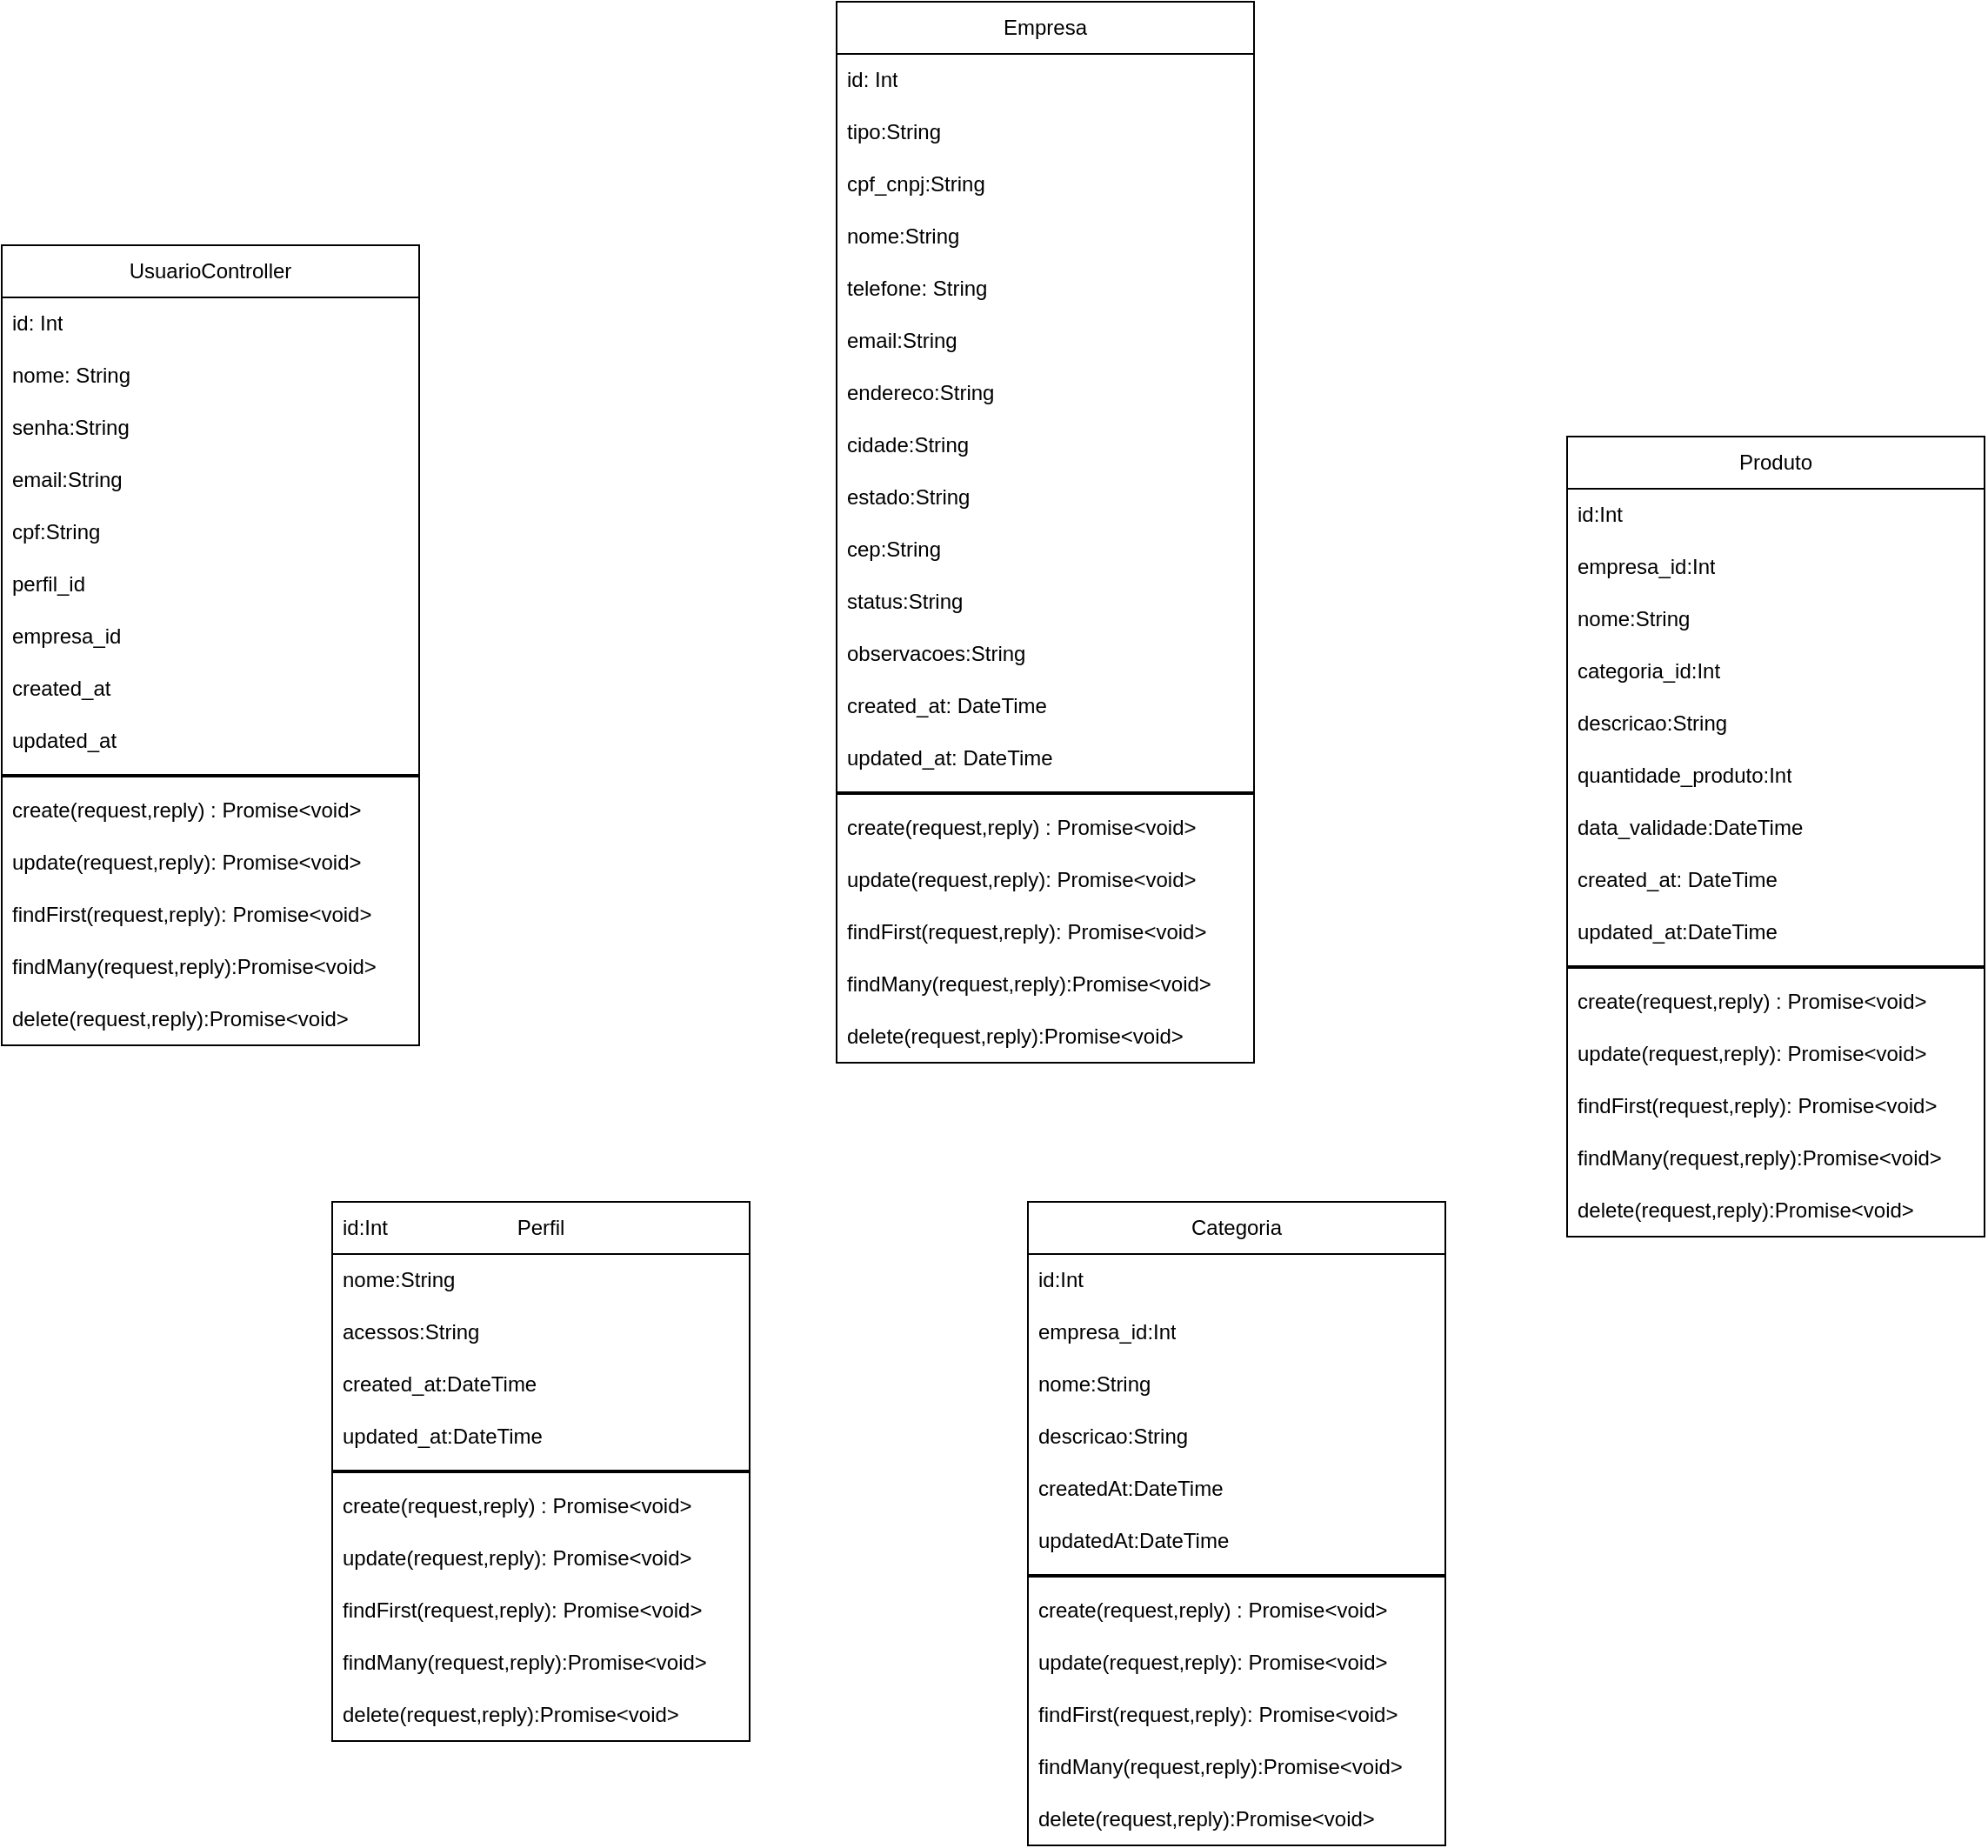 <mxfile>
    <diagram id="lKPcKKC4JBqELyJKfojN" name="Page-1">
        <mxGraphModel dx="2520" dy="2052" grid="1" gridSize="10" guides="1" tooltips="1" connect="1" arrows="1" fold="1" page="1" pageScale="1" pageWidth="850" pageHeight="1100" math="0" shadow="0">
            <root>
                <mxCell id="0"/>
                <mxCell id="1" parent="0"/>
                <mxCell id="35" value="Categoria" style="swimlane;fontStyle=0;childLayout=stackLayout;horizontal=1;startSize=30;horizontalStack=0;resizeParent=1;resizeParentMax=0;resizeLast=0;collapsible=1;marginBottom=0;whiteSpace=wrap;html=1;" vertex="1" parent="1">
                    <mxGeometry x="400" y="270" width="240" height="370" as="geometry"/>
                </mxCell>
                <mxCell id="106" value="id:Int" style="text;strokeColor=none;fillColor=none;align=left;verticalAlign=middle;spacingLeft=4;spacingRight=4;overflow=hidden;points=[[0,0.5],[1,0.5]];portConstraint=eastwest;rotatable=0;whiteSpace=wrap;html=1;fontSize=12;" vertex="1" parent="35">
                    <mxGeometry y="30" width="240" height="30" as="geometry"/>
                </mxCell>
                <mxCell id="112" value="empresa_id:Int" style="text;strokeColor=none;fillColor=none;align=left;verticalAlign=middle;spacingLeft=4;spacingRight=4;overflow=hidden;points=[[0,0.5],[1,0.5]];portConstraint=eastwest;rotatable=0;whiteSpace=wrap;html=1;fontSize=12;" vertex="1" parent="35">
                    <mxGeometry y="60" width="240" height="30" as="geometry"/>
                </mxCell>
                <mxCell id="114" value="nome:String" style="text;strokeColor=none;fillColor=none;align=left;verticalAlign=middle;spacingLeft=4;spacingRight=4;overflow=hidden;points=[[0,0.5],[1,0.5]];portConstraint=eastwest;rotatable=0;whiteSpace=wrap;html=1;fontSize=12;" vertex="1" parent="35">
                    <mxGeometry y="90" width="240" height="30" as="geometry"/>
                </mxCell>
                <mxCell id="115" value="descricao:String" style="text;strokeColor=none;fillColor=none;align=left;verticalAlign=middle;spacingLeft=4;spacingRight=4;overflow=hidden;points=[[0,0.5],[1,0.5]];portConstraint=eastwest;rotatable=0;whiteSpace=wrap;html=1;fontSize=12;" vertex="1" parent="35">
                    <mxGeometry y="120" width="240" height="30" as="geometry"/>
                </mxCell>
                <mxCell id="113" value="createdAt:DateTime" style="text;strokeColor=none;fillColor=none;align=left;verticalAlign=middle;spacingLeft=4;spacingRight=4;overflow=hidden;points=[[0,0.5],[1,0.5]];portConstraint=eastwest;rotatable=0;whiteSpace=wrap;html=1;fontSize=12;" vertex="1" parent="35">
                    <mxGeometry y="150" width="240" height="30" as="geometry"/>
                </mxCell>
                <mxCell id="111" value="updatedAt:DateTime" style="text;strokeColor=none;fillColor=none;align=left;verticalAlign=middle;spacingLeft=4;spacingRight=4;overflow=hidden;points=[[0,0.5],[1,0.5]];portConstraint=eastwest;rotatable=0;whiteSpace=wrap;html=1;fontSize=12;" vertex="1" parent="35">
                    <mxGeometry y="180" width="240" height="30" as="geometry"/>
                </mxCell>
                <mxCell id="107" value="" style="line;strokeWidth=2;html=1;fontSize=12;" vertex="1" parent="35">
                    <mxGeometry y="210" width="240" height="10" as="geometry"/>
                </mxCell>
                <mxCell id="36" value="create(request,reply) : Promise&amp;lt;void&amp;gt;" style="text;strokeColor=none;fillColor=none;align=left;verticalAlign=middle;spacingLeft=4;spacingRight=4;overflow=hidden;points=[[0,0.5],[1,0.5]];portConstraint=eastwest;rotatable=0;whiteSpace=wrap;html=1;" vertex="1" parent="35">
                    <mxGeometry y="220" width="240" height="30" as="geometry"/>
                </mxCell>
                <mxCell id="37" value="update(request,reply): Promise&amp;lt;void&amp;gt;" style="text;strokeColor=none;fillColor=none;align=left;verticalAlign=middle;spacingLeft=4;spacingRight=4;overflow=hidden;points=[[0,0.5],[1,0.5]];portConstraint=eastwest;rotatable=0;whiteSpace=wrap;html=1;" vertex="1" parent="35">
                    <mxGeometry y="250" width="240" height="30" as="geometry"/>
                </mxCell>
                <mxCell id="38" value="findFirst(request,reply): Promise&amp;lt;void&amp;gt;" style="text;strokeColor=none;fillColor=none;align=left;verticalAlign=middle;spacingLeft=4;spacingRight=4;overflow=hidden;points=[[0,0.5],[1,0.5]];portConstraint=eastwest;rotatable=0;whiteSpace=wrap;html=1;" vertex="1" parent="35">
                    <mxGeometry y="280" width="240" height="30" as="geometry"/>
                </mxCell>
                <mxCell id="39" value="findMany(request,reply):Promise&amp;lt;void&amp;gt;" style="text;strokeColor=none;fillColor=none;align=left;verticalAlign=middle;spacingLeft=4;spacingRight=4;overflow=hidden;points=[[0,0.5],[1,0.5]];portConstraint=eastwest;rotatable=0;whiteSpace=wrap;html=1;" vertex="1" parent="35">
                    <mxGeometry y="310" width="240" height="30" as="geometry"/>
                </mxCell>
                <mxCell id="105" value="delete(request,reply):Promise&amp;lt;void&amp;gt;" style="text;strokeColor=none;fillColor=none;align=left;verticalAlign=middle;spacingLeft=4;spacingRight=4;overflow=hidden;points=[[0,0.5],[1,0.5]];portConstraint=eastwest;rotatable=0;whiteSpace=wrap;html=1;" vertex="1" parent="35">
                    <mxGeometry y="340" width="240" height="30" as="geometry"/>
                </mxCell>
                <mxCell id="40" value="Perfil" style="swimlane;fontStyle=0;childLayout=stackLayout;horizontal=1;startSize=30;horizontalStack=0;resizeParent=1;resizeParentMax=0;resizeLast=0;collapsible=1;marginBottom=0;whiteSpace=wrap;html=1;" vertex="1" parent="1">
                    <mxGeometry y="270" width="240" height="310" as="geometry"/>
                </mxCell>
                <mxCell id="99" value="nome:String" style="text;strokeColor=none;fillColor=none;align=left;verticalAlign=middle;spacingLeft=4;spacingRight=4;overflow=hidden;points=[[0,0.5],[1,0.5]];portConstraint=eastwest;rotatable=0;whiteSpace=wrap;html=1;fontSize=12;" vertex="1" parent="40">
                    <mxGeometry y="30" width="240" height="30" as="geometry"/>
                </mxCell>
                <mxCell id="100" value="acessos:String" style="text;strokeColor=none;fillColor=none;align=left;verticalAlign=middle;spacingLeft=4;spacingRight=4;overflow=hidden;points=[[0,0.5],[1,0.5]];portConstraint=eastwest;rotatable=0;whiteSpace=wrap;html=1;fontSize=12;" vertex="1" parent="40">
                    <mxGeometry y="60" width="240" height="30" as="geometry"/>
                </mxCell>
                <mxCell id="101" value="created_at:DateTime" style="text;strokeColor=none;fillColor=none;align=left;verticalAlign=middle;spacingLeft=4;spacingRight=4;overflow=hidden;points=[[0,0.5],[1,0.5]];portConstraint=eastwest;rotatable=0;whiteSpace=wrap;html=1;fontSize=12;" vertex="1" parent="40">
                    <mxGeometry y="90" width="240" height="30" as="geometry"/>
                </mxCell>
                <mxCell id="98" value="updated_at:DateTime" style="text;strokeColor=none;fillColor=none;align=left;verticalAlign=middle;spacingLeft=4;spacingRight=4;overflow=hidden;points=[[0,0.5],[1,0.5]];portConstraint=eastwest;rotatable=0;whiteSpace=wrap;html=1;fontSize=12;" vertex="1" parent="40">
                    <mxGeometry y="120" width="240" height="30" as="geometry"/>
                </mxCell>
                <mxCell id="96" value="" style="line;strokeWidth=2;html=1;fontSize=12;" vertex="1" parent="40">
                    <mxGeometry y="150" width="240" height="10" as="geometry"/>
                </mxCell>
                <mxCell id="41" value="create(request,reply) : Promise&amp;lt;void&amp;gt;" style="text;strokeColor=none;fillColor=none;align=left;verticalAlign=middle;spacingLeft=4;spacingRight=4;overflow=hidden;points=[[0,0.5],[1,0.5]];portConstraint=eastwest;rotatable=0;whiteSpace=wrap;html=1;" vertex="1" parent="40">
                    <mxGeometry y="160" width="240" height="30" as="geometry"/>
                </mxCell>
                <mxCell id="42" value="update(request,reply): Promise&amp;lt;void&amp;gt;" style="text;strokeColor=none;fillColor=none;align=left;verticalAlign=middle;spacingLeft=4;spacingRight=4;overflow=hidden;points=[[0,0.5],[1,0.5]];portConstraint=eastwest;rotatable=0;whiteSpace=wrap;html=1;" vertex="1" parent="40">
                    <mxGeometry y="190" width="240" height="30" as="geometry"/>
                </mxCell>
                <mxCell id="43" value="findFirst(request,reply): Promise&amp;lt;void&amp;gt;" style="text;strokeColor=none;fillColor=none;align=left;verticalAlign=middle;spacingLeft=4;spacingRight=4;overflow=hidden;points=[[0,0.5],[1,0.5]];portConstraint=eastwest;rotatable=0;whiteSpace=wrap;html=1;" vertex="1" parent="40">
                    <mxGeometry y="220" width="240" height="30" as="geometry"/>
                </mxCell>
                <mxCell id="102" value="findMany(request,reply):Promise&amp;lt;void&amp;gt;" style="text;strokeColor=none;fillColor=none;align=left;verticalAlign=middle;spacingLeft=4;spacingRight=4;overflow=hidden;points=[[0,0.5],[1,0.5]];portConstraint=eastwest;rotatable=0;whiteSpace=wrap;html=1;" vertex="1" parent="40">
                    <mxGeometry y="250" width="240" height="30" as="geometry"/>
                </mxCell>
                <mxCell id="104" value="delete(request,reply):Promise&amp;lt;void&amp;gt;" style="text;strokeColor=none;fillColor=none;align=left;verticalAlign=middle;spacingLeft=4;spacingRight=4;overflow=hidden;points=[[0,0.5],[1,0.5]];portConstraint=eastwest;rotatable=0;whiteSpace=wrap;html=1;" vertex="1" parent="40">
                    <mxGeometry y="280" width="240" height="30" as="geometry"/>
                </mxCell>
                <mxCell id="45" value="Empresa" style="swimlane;fontStyle=0;childLayout=stackLayout;horizontal=1;startSize=30;horizontalStack=0;resizeParent=1;resizeParentMax=0;resizeLast=0;collapsible=1;marginBottom=0;whiteSpace=wrap;html=1;" vertex="1" parent="1">
                    <mxGeometry x="290" y="-420" width="240" height="610" as="geometry"/>
                </mxCell>
                <mxCell id="63" value="id: Int" style="text;strokeColor=none;fillColor=none;align=left;verticalAlign=middle;spacingLeft=4;spacingRight=4;overflow=hidden;points=[[0,0.5],[1,0.5]];portConstraint=eastwest;rotatable=0;whiteSpace=wrap;html=1;fontSize=12;" vertex="1" parent="45">
                    <mxGeometry y="30" width="240" height="30" as="geometry"/>
                </mxCell>
                <mxCell id="65" value="tipo:String" style="text;strokeColor=none;fillColor=none;align=left;verticalAlign=middle;spacingLeft=4;spacingRight=4;overflow=hidden;points=[[0,0.5],[1,0.5]];portConstraint=eastwest;rotatable=0;whiteSpace=wrap;html=1;fontSize=12;" vertex="1" parent="45">
                    <mxGeometry y="60" width="240" height="30" as="geometry"/>
                </mxCell>
                <mxCell id="64" value="cpf_cnpj:String" style="text;strokeColor=none;fillColor=none;align=left;verticalAlign=middle;spacingLeft=4;spacingRight=4;overflow=hidden;points=[[0,0.5],[1,0.5]];portConstraint=eastwest;rotatable=0;whiteSpace=wrap;html=1;fontSize=12;" vertex="1" parent="45">
                    <mxGeometry y="90" width="240" height="30" as="geometry"/>
                </mxCell>
                <mxCell id="75" value="nome:String" style="text;strokeColor=none;fillColor=none;align=left;verticalAlign=middle;spacingLeft=4;spacingRight=4;overflow=hidden;points=[[0,0.5],[1,0.5]];portConstraint=eastwest;rotatable=0;whiteSpace=wrap;html=1;fontSize=12;" vertex="1" parent="45">
                    <mxGeometry y="120" width="240" height="30" as="geometry"/>
                </mxCell>
                <mxCell id="74" value="telefone: String" style="text;strokeColor=none;fillColor=none;align=left;verticalAlign=middle;spacingLeft=4;spacingRight=4;overflow=hidden;points=[[0,0.5],[1,0.5]];portConstraint=eastwest;rotatable=0;whiteSpace=wrap;html=1;fontSize=12;" vertex="1" parent="45">
                    <mxGeometry y="150" width="240" height="30" as="geometry"/>
                </mxCell>
                <mxCell id="73" value="email:String" style="text;strokeColor=none;fillColor=none;align=left;verticalAlign=middle;spacingLeft=4;spacingRight=4;overflow=hidden;points=[[0,0.5],[1,0.5]];portConstraint=eastwest;rotatable=0;whiteSpace=wrap;html=1;fontSize=12;" vertex="1" parent="45">
                    <mxGeometry y="180" width="240" height="30" as="geometry"/>
                </mxCell>
                <mxCell id="72" value="endereco:String" style="text;strokeColor=none;fillColor=none;align=left;verticalAlign=middle;spacingLeft=4;spacingRight=4;overflow=hidden;points=[[0,0.5],[1,0.5]];portConstraint=eastwest;rotatable=0;whiteSpace=wrap;html=1;fontSize=12;" vertex="1" parent="45">
                    <mxGeometry y="210" width="240" height="30" as="geometry"/>
                </mxCell>
                <mxCell id="82" value="cidade:String" style="text;strokeColor=none;fillColor=none;align=left;verticalAlign=middle;spacingLeft=4;spacingRight=4;overflow=hidden;points=[[0,0.5],[1,0.5]];portConstraint=eastwest;rotatable=0;whiteSpace=wrap;html=1;fontSize=12;" vertex="1" parent="45">
                    <mxGeometry y="240" width="240" height="30" as="geometry"/>
                </mxCell>
                <mxCell id="78" value="estado:String" style="text;strokeColor=none;fillColor=none;align=left;verticalAlign=middle;spacingLeft=4;spacingRight=4;overflow=hidden;points=[[0,0.5],[1,0.5]];portConstraint=eastwest;rotatable=0;whiteSpace=wrap;html=1;fontSize=12;" vertex="1" parent="45">
                    <mxGeometry y="270" width="240" height="30" as="geometry"/>
                </mxCell>
                <mxCell id="77" value="cep:String" style="text;strokeColor=none;fillColor=none;align=left;verticalAlign=middle;spacingLeft=4;spacingRight=4;overflow=hidden;points=[[0,0.5],[1,0.5]];portConstraint=eastwest;rotatable=0;whiteSpace=wrap;html=1;fontSize=12;" vertex="1" parent="45">
                    <mxGeometry y="300" width="240" height="30" as="geometry"/>
                </mxCell>
                <mxCell id="79" value="status:String" style="text;strokeColor=none;fillColor=none;align=left;verticalAlign=middle;spacingLeft=4;spacingRight=4;overflow=hidden;points=[[0,0.5],[1,0.5]];portConstraint=eastwest;rotatable=0;whiteSpace=wrap;html=1;fontSize=12;" vertex="1" parent="45">
                    <mxGeometry y="330" width="240" height="30" as="geometry"/>
                </mxCell>
                <mxCell id="76" value="observacoes:String" style="text;strokeColor=none;fillColor=none;align=left;verticalAlign=middle;spacingLeft=4;spacingRight=4;overflow=hidden;points=[[0,0.5],[1,0.5]];portConstraint=eastwest;rotatable=0;whiteSpace=wrap;html=1;fontSize=12;" vertex="1" parent="45">
                    <mxGeometry y="360" width="240" height="30" as="geometry"/>
                </mxCell>
                <mxCell id="80" value="created_at: DateTime" style="text;strokeColor=none;fillColor=none;align=left;verticalAlign=middle;spacingLeft=4;spacingRight=4;overflow=hidden;points=[[0,0.5],[1,0.5]];portConstraint=eastwest;rotatable=0;whiteSpace=wrap;html=1;fontSize=12;" vertex="1" parent="45">
                    <mxGeometry y="390" width="240" height="30" as="geometry"/>
                </mxCell>
                <mxCell id="81" value="updated_at: DateTime" style="text;strokeColor=none;fillColor=none;align=left;verticalAlign=middle;spacingLeft=4;spacingRight=4;overflow=hidden;points=[[0,0.5],[1,0.5]];portConstraint=eastwest;rotatable=0;whiteSpace=wrap;html=1;fontSize=12;" vertex="1" parent="45">
                    <mxGeometry y="420" width="240" height="30" as="geometry"/>
                </mxCell>
                <mxCell id="70" value="" style="line;strokeWidth=2;html=1;fontSize=12;" vertex="1" parent="45">
                    <mxGeometry y="450" width="240" height="10" as="geometry"/>
                </mxCell>
                <mxCell id="46" value="create(request,reply) : Promise&amp;lt;void&amp;gt;" style="text;strokeColor=none;fillColor=none;align=left;verticalAlign=middle;spacingLeft=4;spacingRight=4;overflow=hidden;points=[[0,0.5],[1,0.5]];portConstraint=eastwest;rotatable=0;whiteSpace=wrap;html=1;" vertex="1" parent="45">
                    <mxGeometry y="460" width="240" height="30" as="geometry"/>
                </mxCell>
                <mxCell id="47" value="update(request,reply): Promise&amp;lt;void&amp;gt;" style="text;strokeColor=none;fillColor=none;align=left;verticalAlign=middle;spacingLeft=4;spacingRight=4;overflow=hidden;points=[[0,0.5],[1,0.5]];portConstraint=eastwest;rotatable=0;whiteSpace=wrap;html=1;" vertex="1" parent="45">
                    <mxGeometry y="490" width="240" height="30" as="geometry"/>
                </mxCell>
                <mxCell id="48" value="findFirst(request,reply): Promise&amp;lt;void&amp;gt;" style="text;strokeColor=none;fillColor=none;align=left;verticalAlign=middle;spacingLeft=4;spacingRight=4;overflow=hidden;points=[[0,0.5],[1,0.5]];portConstraint=eastwest;rotatable=0;whiteSpace=wrap;html=1;" vertex="1" parent="45">
                    <mxGeometry y="520" width="240" height="30" as="geometry"/>
                </mxCell>
                <mxCell id="86" value="findMany(request,reply):Promise&amp;lt;void&amp;gt;" style="text;strokeColor=none;fillColor=none;align=left;verticalAlign=middle;spacingLeft=4;spacingRight=4;overflow=hidden;points=[[0,0.5],[1,0.5]];portConstraint=eastwest;rotatable=0;whiteSpace=wrap;html=1;" vertex="1" parent="45">
                    <mxGeometry y="550" width="240" height="30" as="geometry"/>
                </mxCell>
                <mxCell id="49" value="delete(request,reply):Promise&amp;lt;void&amp;gt;" style="text;strokeColor=none;fillColor=none;align=left;verticalAlign=middle;spacingLeft=4;spacingRight=4;overflow=hidden;points=[[0,0.5],[1,0.5]];portConstraint=eastwest;rotatable=0;whiteSpace=wrap;html=1;" vertex="1" parent="45">
                    <mxGeometry y="580" width="240" height="30" as="geometry"/>
                </mxCell>
                <mxCell id="52" value="Produto" style="swimlane;fontStyle=0;childLayout=stackLayout;horizontal=1;startSize=30;horizontalStack=0;resizeParent=1;resizeParentMax=0;resizeLast=0;collapsible=1;marginBottom=0;whiteSpace=wrap;html=1;" vertex="1" parent="1">
                    <mxGeometry x="710" y="-170" width="240" height="460" as="geometry"/>
                </mxCell>
                <mxCell id="109" value="id:Int" style="text;strokeColor=none;fillColor=none;align=left;verticalAlign=middle;spacingLeft=4;spacingRight=4;overflow=hidden;points=[[0,0.5],[1,0.5]];portConstraint=eastwest;rotatable=0;whiteSpace=wrap;html=1;fontSize=12;" vertex="1" parent="52">
                    <mxGeometry y="30" width="240" height="30" as="geometry"/>
                </mxCell>
                <mxCell id="117" value="empresa_id:Int" style="text;strokeColor=none;fillColor=none;align=left;verticalAlign=middle;spacingLeft=4;spacingRight=4;overflow=hidden;points=[[0,0.5],[1,0.5]];portConstraint=eastwest;rotatable=0;whiteSpace=wrap;html=1;fontSize=12;" vertex="1" parent="52">
                    <mxGeometry y="60" width="240" height="30" as="geometry"/>
                </mxCell>
                <mxCell id="116" value="nome:String" style="text;strokeColor=none;fillColor=none;align=left;verticalAlign=middle;spacingLeft=4;spacingRight=4;overflow=hidden;points=[[0,0.5],[1,0.5]];portConstraint=eastwest;rotatable=0;whiteSpace=wrap;html=1;fontSize=12;" vertex="1" parent="52">
                    <mxGeometry y="90" width="240" height="30" as="geometry"/>
                </mxCell>
                <mxCell id="121" value="categoria_id:Int" style="text;strokeColor=none;fillColor=none;align=left;verticalAlign=middle;spacingLeft=4;spacingRight=4;overflow=hidden;points=[[0,0.5],[1,0.5]];portConstraint=eastwest;rotatable=0;whiteSpace=wrap;html=1;fontSize=12;" vertex="1" parent="52">
                    <mxGeometry y="120" width="240" height="30" as="geometry"/>
                </mxCell>
                <mxCell id="123" value="descricao:String" style="text;strokeColor=none;fillColor=none;align=left;verticalAlign=middle;spacingLeft=4;spacingRight=4;overflow=hidden;points=[[0,0.5],[1,0.5]];portConstraint=eastwest;rotatable=0;whiteSpace=wrap;html=1;fontSize=12;" vertex="1" parent="52">
                    <mxGeometry y="150" width="240" height="30" as="geometry"/>
                </mxCell>
                <mxCell id="122" value="quantidade_produto:Int" style="text;strokeColor=none;fillColor=none;align=left;verticalAlign=middle;spacingLeft=4;spacingRight=4;overflow=hidden;points=[[0,0.5],[1,0.5]];portConstraint=eastwest;rotatable=0;whiteSpace=wrap;html=1;fontSize=12;" vertex="1" parent="52">
                    <mxGeometry y="180" width="240" height="30" as="geometry"/>
                </mxCell>
                <mxCell id="120" value="data_validade:DateTime" style="text;strokeColor=none;fillColor=none;align=left;verticalAlign=middle;spacingLeft=4;spacingRight=4;overflow=hidden;points=[[0,0.5],[1,0.5]];portConstraint=eastwest;rotatable=0;whiteSpace=wrap;html=1;fontSize=12;" vertex="1" parent="52">
                    <mxGeometry y="210" width="240" height="30" as="geometry"/>
                </mxCell>
                <mxCell id="118" value="created_at: DateTime" style="text;strokeColor=none;fillColor=none;align=left;verticalAlign=middle;spacingLeft=4;spacingRight=4;overflow=hidden;points=[[0,0.5],[1,0.5]];portConstraint=eastwest;rotatable=0;whiteSpace=wrap;html=1;fontSize=12;" vertex="1" parent="52">
                    <mxGeometry y="240" width="240" height="30" as="geometry"/>
                </mxCell>
                <mxCell id="119" value="updated_at:DateTime" style="text;strokeColor=none;fillColor=none;align=left;verticalAlign=middle;spacingLeft=4;spacingRight=4;overflow=hidden;points=[[0,0.5],[1,0.5]];portConstraint=eastwest;rotatable=0;whiteSpace=wrap;html=1;fontSize=12;" vertex="1" parent="52">
                    <mxGeometry y="270" width="240" height="30" as="geometry"/>
                </mxCell>
                <mxCell id="110" value="" style="line;strokeWidth=2;html=1;fontSize=12;" vertex="1" parent="52">
                    <mxGeometry y="300" width="240" height="10" as="geometry"/>
                </mxCell>
                <mxCell id="53" value="create(request,reply) : Promise&amp;lt;void&amp;gt;" style="text;strokeColor=none;fillColor=none;align=left;verticalAlign=middle;spacingLeft=4;spacingRight=4;overflow=hidden;points=[[0,0.5],[1,0.5]];portConstraint=eastwest;rotatable=0;whiteSpace=wrap;html=1;" vertex="1" parent="52">
                    <mxGeometry y="310" width="240" height="30" as="geometry"/>
                </mxCell>
                <mxCell id="54" value="update(request,reply): Promise&amp;lt;void&amp;gt;" style="text;strokeColor=none;fillColor=none;align=left;verticalAlign=middle;spacingLeft=4;spacingRight=4;overflow=hidden;points=[[0,0.5],[1,0.5]];portConstraint=eastwest;rotatable=0;whiteSpace=wrap;html=1;" vertex="1" parent="52">
                    <mxGeometry y="340" width="240" height="30" as="geometry"/>
                </mxCell>
                <mxCell id="55" value="findFirst(request,reply): Promise&amp;lt;void&amp;gt;" style="text;strokeColor=none;fillColor=none;align=left;verticalAlign=middle;spacingLeft=4;spacingRight=4;overflow=hidden;points=[[0,0.5],[1,0.5]];portConstraint=eastwest;rotatable=0;whiteSpace=wrap;html=1;" vertex="1" parent="52">
                    <mxGeometry y="370" width="240" height="30" as="geometry"/>
                </mxCell>
                <mxCell id="56" value="findMany(request,reply):Promise&amp;lt;void&amp;gt;" style="text;strokeColor=none;fillColor=none;align=left;verticalAlign=middle;spacingLeft=4;spacingRight=4;overflow=hidden;points=[[0,0.5],[1,0.5]];portConstraint=eastwest;rotatable=0;whiteSpace=wrap;html=1;" vertex="1" parent="52">
                    <mxGeometry y="400" width="240" height="30" as="geometry"/>
                </mxCell>
                <mxCell id="108" value="delete(request,reply):Promise&amp;lt;void&amp;gt;" style="text;strokeColor=none;fillColor=none;align=left;verticalAlign=middle;spacingLeft=4;spacingRight=4;overflow=hidden;points=[[0,0.5],[1,0.5]];portConstraint=eastwest;rotatable=0;whiteSpace=wrap;html=1;" vertex="1" parent="52">
                    <mxGeometry y="430" width="240" height="30" as="geometry"/>
                </mxCell>
                <mxCell id="57" value="UsuarioController" style="swimlane;fontStyle=0;childLayout=stackLayout;horizontal=1;startSize=30;horizontalStack=0;resizeParent=1;resizeParentMax=0;resizeLast=0;collapsible=1;marginBottom=0;whiteSpace=wrap;html=1;" vertex="1" parent="1">
                    <mxGeometry x="-190" y="-280" width="240" height="460" as="geometry"/>
                </mxCell>
                <mxCell id="66" value="id: Int" style="text;strokeColor=none;fillColor=none;align=left;verticalAlign=middle;spacingLeft=4;spacingRight=4;overflow=hidden;points=[[0,0.5],[1,0.5]];portConstraint=eastwest;rotatable=0;whiteSpace=wrap;html=1;fontSize=12;" vertex="1" parent="57">
                    <mxGeometry y="30" width="240" height="30" as="geometry"/>
                </mxCell>
                <mxCell id="85" value="nome: String" style="text;strokeColor=none;fillColor=none;align=left;verticalAlign=middle;spacingLeft=4;spacingRight=4;overflow=hidden;points=[[0,0.5],[1,0.5]];portConstraint=eastwest;rotatable=0;whiteSpace=wrap;html=1;fontSize=12;" vertex="1" parent="57">
                    <mxGeometry y="60" width="240" height="30" as="geometry"/>
                </mxCell>
                <mxCell id="89" value="senha:String" style="text;strokeColor=none;fillColor=none;align=left;verticalAlign=middle;spacingLeft=4;spacingRight=4;overflow=hidden;points=[[0,0.5],[1,0.5]];portConstraint=eastwest;rotatable=0;whiteSpace=wrap;html=1;fontSize=12;" vertex="1" parent="57">
                    <mxGeometry y="90" width="240" height="30" as="geometry"/>
                </mxCell>
                <mxCell id="90" value="email:String" style="text;strokeColor=none;fillColor=none;align=left;verticalAlign=middle;spacingLeft=4;spacingRight=4;overflow=hidden;points=[[0,0.5],[1,0.5]];portConstraint=eastwest;rotatable=0;whiteSpace=wrap;html=1;fontSize=12;" vertex="1" parent="57">
                    <mxGeometry y="120" width="240" height="30" as="geometry"/>
                </mxCell>
                <mxCell id="91" value="cpf:String" style="text;strokeColor=none;fillColor=none;align=left;verticalAlign=middle;spacingLeft=4;spacingRight=4;overflow=hidden;points=[[0,0.5],[1,0.5]];portConstraint=eastwest;rotatable=0;whiteSpace=wrap;html=1;fontSize=12;" vertex="1" parent="57">
                    <mxGeometry y="150" width="240" height="30" as="geometry"/>
                </mxCell>
                <mxCell id="92" value="perfil_id" style="text;strokeColor=none;fillColor=none;align=left;verticalAlign=middle;spacingLeft=4;spacingRight=4;overflow=hidden;points=[[0,0.5],[1,0.5]];portConstraint=eastwest;rotatable=0;whiteSpace=wrap;html=1;fontSize=12;" vertex="1" parent="57">
                    <mxGeometry y="180" width="240" height="30" as="geometry"/>
                </mxCell>
                <mxCell id="93" value="empresa_id" style="text;strokeColor=none;fillColor=none;align=left;verticalAlign=middle;spacingLeft=4;spacingRight=4;overflow=hidden;points=[[0,0.5],[1,0.5]];portConstraint=eastwest;rotatable=0;whiteSpace=wrap;html=1;fontSize=12;" vertex="1" parent="57">
                    <mxGeometry y="210" width="240" height="30" as="geometry"/>
                </mxCell>
                <mxCell id="94" value="created_at" style="text;strokeColor=none;fillColor=none;align=left;verticalAlign=middle;spacingLeft=4;spacingRight=4;overflow=hidden;points=[[0,0.5],[1,0.5]];portConstraint=eastwest;rotatable=0;whiteSpace=wrap;html=1;fontSize=12;" vertex="1" parent="57">
                    <mxGeometry y="240" width="240" height="30" as="geometry"/>
                </mxCell>
                <mxCell id="95" value="updated_at" style="text;strokeColor=none;fillColor=none;align=left;verticalAlign=middle;spacingLeft=4;spacingRight=4;overflow=hidden;points=[[0,0.5],[1,0.5]];portConstraint=eastwest;rotatable=0;whiteSpace=wrap;html=1;fontSize=12;" vertex="1" parent="57">
                    <mxGeometry y="270" width="240" height="30" as="geometry"/>
                </mxCell>
                <mxCell id="84" value="" style="line;strokeWidth=2;html=1;fontSize=12;" vertex="1" parent="57">
                    <mxGeometry y="300" width="240" height="10" as="geometry"/>
                </mxCell>
                <mxCell id="58" value="create(request,reply) : Promise&amp;lt;void&amp;gt;" style="text;strokeColor=none;fillColor=none;align=left;verticalAlign=middle;spacingLeft=4;spacingRight=4;overflow=hidden;points=[[0,0.5],[1,0.5]];portConstraint=eastwest;rotatable=0;whiteSpace=wrap;html=1;" vertex="1" parent="57">
                    <mxGeometry y="310" width="240" height="30" as="geometry"/>
                </mxCell>
                <mxCell id="59" value="update(request,reply): Promise&amp;lt;void&amp;gt;" style="text;strokeColor=none;fillColor=none;align=left;verticalAlign=middle;spacingLeft=4;spacingRight=4;overflow=hidden;points=[[0,0.5],[1,0.5]];portConstraint=eastwest;rotatable=0;whiteSpace=wrap;html=1;" vertex="1" parent="57">
                    <mxGeometry y="340" width="240" height="30" as="geometry"/>
                </mxCell>
                <mxCell id="60" value="findFirst(request,reply): Promise&amp;lt;void&amp;gt;" style="text;strokeColor=none;fillColor=none;align=left;verticalAlign=middle;spacingLeft=4;spacingRight=4;overflow=hidden;points=[[0,0.5],[1,0.5]];portConstraint=eastwest;rotatable=0;whiteSpace=wrap;html=1;" vertex="1" parent="57">
                    <mxGeometry y="370" width="240" height="30" as="geometry"/>
                </mxCell>
                <mxCell id="61" value="findMany(request,reply):Promise&amp;lt;void&amp;gt;" style="text;strokeColor=none;fillColor=none;align=left;verticalAlign=middle;spacingLeft=4;spacingRight=4;overflow=hidden;points=[[0,0.5],[1,0.5]];portConstraint=eastwest;rotatable=0;whiteSpace=wrap;html=1;" vertex="1" parent="57">
                    <mxGeometry y="400" width="240" height="30" as="geometry"/>
                </mxCell>
                <mxCell id="88" value="delete(request,reply):Promise&amp;lt;void&amp;gt;" style="text;strokeColor=none;fillColor=none;align=left;verticalAlign=middle;spacingLeft=4;spacingRight=4;overflow=hidden;points=[[0,0.5],[1,0.5]];portConstraint=eastwest;rotatable=0;whiteSpace=wrap;html=1;" vertex="1" parent="57">
                    <mxGeometry y="430" width="240" height="30" as="geometry"/>
                </mxCell>
                <mxCell id="97" value="id:Int" style="text;strokeColor=none;fillColor=none;align=left;verticalAlign=middle;spacingLeft=4;spacingRight=4;overflow=hidden;points=[[0,0.5],[1,0.5]];portConstraint=eastwest;rotatable=0;whiteSpace=wrap;html=1;fontSize=12;" vertex="1" parent="1">
                    <mxGeometry y="270" width="240" height="30" as="geometry"/>
                </mxCell>
            </root>
        </mxGraphModel>
    </diagram>
</mxfile>